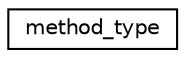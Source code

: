 digraph "Graphical Class Hierarchy"
{
 // INTERACTIVE_SVG=YES
 // LATEX_PDF_SIZE
  edge [fontname="Helvetica",fontsize="10",labelfontname="Helvetica",labelfontsize="10"];
  node [fontname="Helvetica",fontsize="10",shape=record];
  rankdir="LR";
  Node0 [label="method_type",height=0.2,width=0.4,color="black", fillcolor="white", style="filled",URL="$structfield__manager__mod_1_1method__type.html",tooltip="This method_type is a way to allow a component module to alter the parameters it needs for various tr..."];
}
